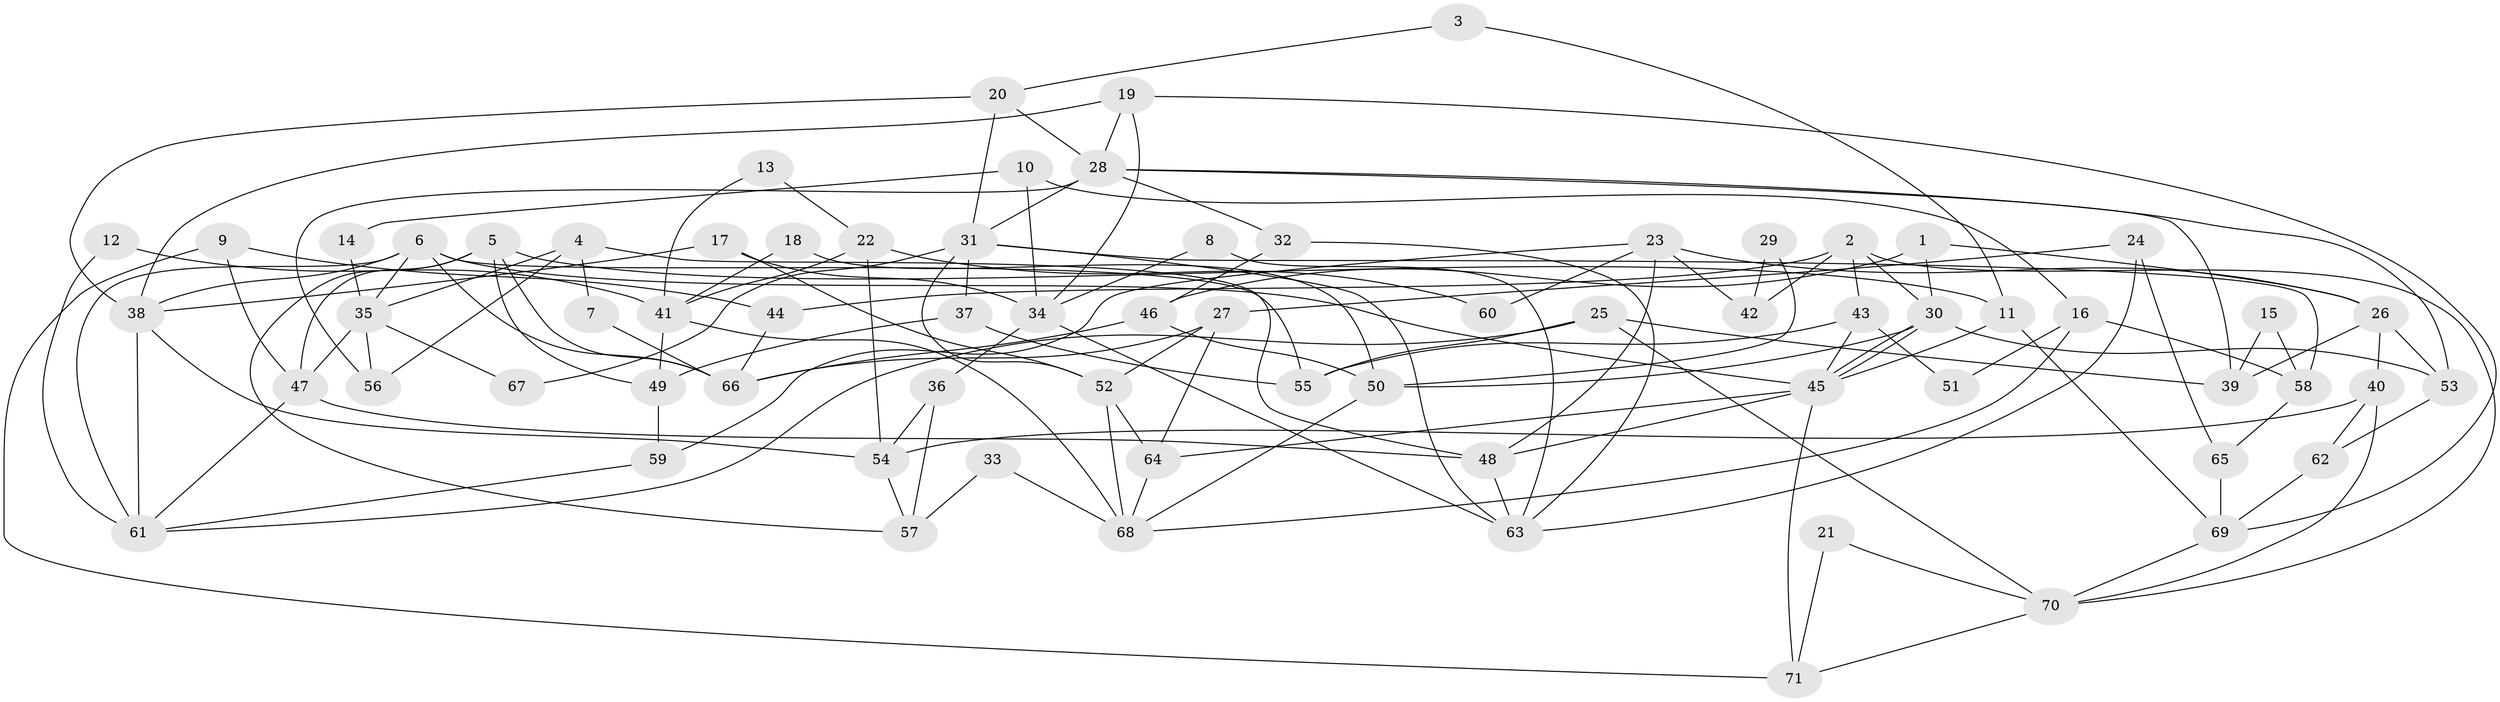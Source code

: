// coarse degree distribution, {8: 0.038461538461538464, 11: 0.07692307692307693, 10: 0.07692307692307693, 6: 0.15384615384615385, 9: 0.038461538461538464, 5: 0.15384615384615385, 3: 0.15384615384615385, 2: 0.07692307692307693, 4: 0.15384615384615385, 12: 0.038461538461538464, 7: 0.038461538461538464}
// Generated by graph-tools (version 1.1) at 2025/18/03/04/25 18:18:30]
// undirected, 71 vertices, 142 edges
graph export_dot {
graph [start="1"]
  node [color=gray90,style=filled];
  1;
  2;
  3;
  4;
  5;
  6;
  7;
  8;
  9;
  10;
  11;
  12;
  13;
  14;
  15;
  16;
  17;
  18;
  19;
  20;
  21;
  22;
  23;
  24;
  25;
  26;
  27;
  28;
  29;
  30;
  31;
  32;
  33;
  34;
  35;
  36;
  37;
  38;
  39;
  40;
  41;
  42;
  43;
  44;
  45;
  46;
  47;
  48;
  49;
  50;
  51;
  52;
  53;
  54;
  55;
  56;
  57;
  58;
  59;
  60;
  61;
  62;
  63;
  64;
  65;
  66;
  67;
  68;
  69;
  70;
  71;
  1 -- 26;
  1 -- 30;
  1 -- 46;
  2 -- 44;
  2 -- 30;
  2 -- 42;
  2 -- 43;
  2 -- 70;
  3 -- 11;
  3 -- 20;
  4 -- 48;
  4 -- 56;
  4 -- 7;
  4 -- 35;
  5 -- 47;
  5 -- 11;
  5 -- 49;
  5 -- 57;
  5 -- 66;
  6 -- 38;
  6 -- 45;
  6 -- 35;
  6 -- 55;
  6 -- 61;
  6 -- 66;
  7 -- 66;
  8 -- 34;
  8 -- 63;
  9 -- 71;
  9 -- 47;
  9 -- 44;
  10 -- 16;
  10 -- 34;
  10 -- 14;
  11 -- 69;
  11 -- 45;
  12 -- 61;
  12 -- 41;
  13 -- 41;
  13 -- 22;
  14 -- 35;
  15 -- 39;
  15 -- 58;
  16 -- 68;
  16 -- 58;
  16 -- 51;
  17 -- 38;
  17 -- 34;
  17 -- 52;
  18 -- 50;
  18 -- 41;
  19 -- 38;
  19 -- 28;
  19 -- 34;
  19 -- 69;
  20 -- 28;
  20 -- 38;
  20 -- 31;
  21 -- 70;
  21 -- 71;
  22 -- 41;
  22 -- 54;
  22 -- 60;
  23 -- 48;
  23 -- 59;
  23 -- 26;
  23 -- 42;
  23 -- 60;
  24 -- 27;
  24 -- 63;
  24 -- 65;
  25 -- 70;
  25 -- 55;
  25 -- 39;
  25 -- 61;
  26 -- 39;
  26 -- 40;
  26 -- 53;
  27 -- 52;
  27 -- 66;
  27 -- 64;
  28 -- 31;
  28 -- 32;
  28 -- 39;
  28 -- 53;
  28 -- 56;
  29 -- 50;
  29 -- 42;
  30 -- 45;
  30 -- 45;
  30 -- 53;
  30 -- 50;
  31 -- 52;
  31 -- 37;
  31 -- 58;
  31 -- 63;
  31 -- 67;
  32 -- 63;
  32 -- 46;
  33 -- 57;
  33 -- 68;
  34 -- 63;
  34 -- 36;
  35 -- 47;
  35 -- 56;
  35 -- 67;
  36 -- 54;
  36 -- 57;
  37 -- 55;
  37 -- 49;
  38 -- 54;
  38 -- 61;
  40 -- 70;
  40 -- 54;
  40 -- 62;
  41 -- 68;
  41 -- 49;
  43 -- 45;
  43 -- 51;
  43 -- 55;
  44 -- 66;
  45 -- 64;
  45 -- 48;
  45 -- 71;
  46 -- 66;
  46 -- 50;
  47 -- 61;
  47 -- 48;
  48 -- 63;
  49 -- 59;
  50 -- 68;
  52 -- 68;
  52 -- 64;
  53 -- 62;
  54 -- 57;
  58 -- 65;
  59 -- 61;
  62 -- 69;
  64 -- 68;
  65 -- 69;
  69 -- 70;
  70 -- 71;
}
